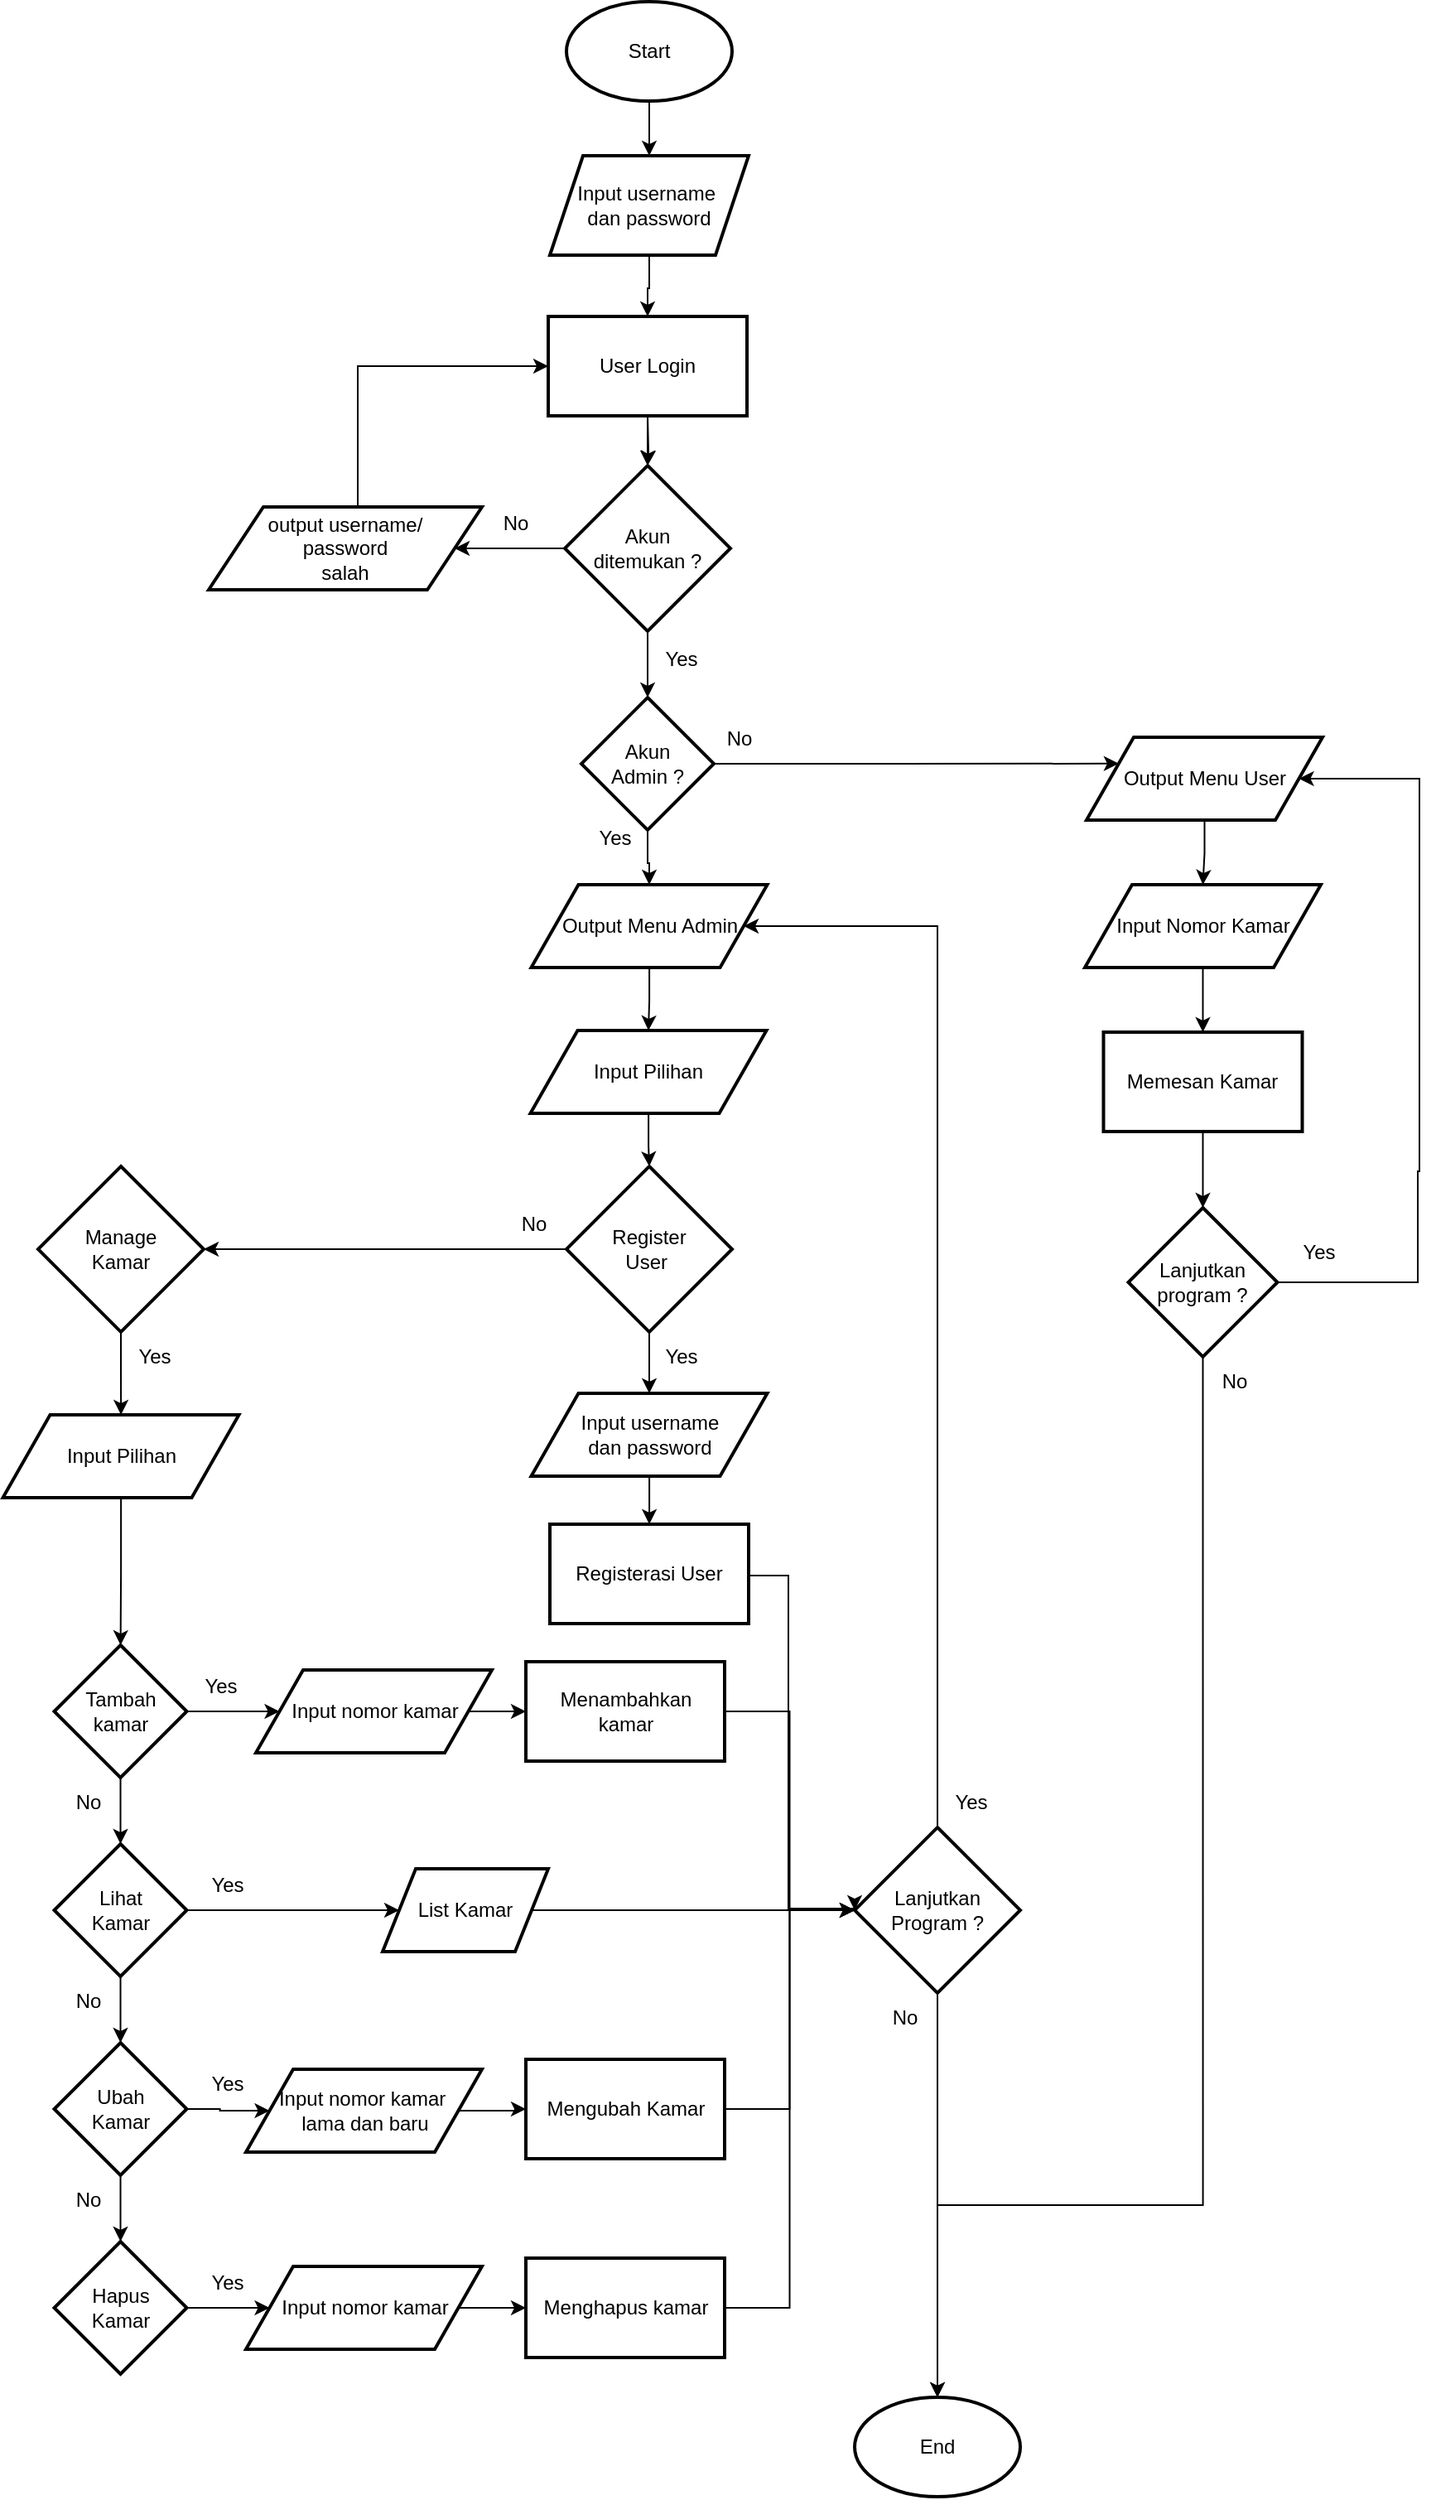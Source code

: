 <mxfile version="24.7.17">
  <diagram name="Page-1" id="f5_gavlyWGWcPMPK72Mo">
    <mxGraphModel dx="1042" dy="1631" grid="1" gridSize="10" guides="1" tooltips="1" connect="1" arrows="1" fold="1" page="1" pageScale="1" pageWidth="850" pageHeight="1100" math="0" shadow="0">
      <root>
        <mxCell id="0" />
        <mxCell id="1" parent="0" />
        <mxCell id="Szz_0jvh1cqQydP9ENVo-8" style="edgeStyle=orthogonalEdgeStyle;rounded=0;orthogonalLoop=1;jettySize=auto;html=1;entryX=0.5;entryY=0;entryDx=0;entryDy=0;" parent="1" source="CTmQaMRfLMgIivIih5rs-1" target="Szz_0jvh1cqQydP9ENVo-7" edge="1">
          <mxGeometry relative="1" as="geometry" />
        </mxCell>
        <mxCell id="CTmQaMRfLMgIivIih5rs-1" value="Start" style="strokeWidth=2;html=1;shape=mxgraph.flowchart.start_1;whiteSpace=wrap;" parent="1" vertex="1">
          <mxGeometry x="376" y="-90" width="100" height="60" as="geometry" />
        </mxCell>
        <mxCell id="CTmQaMRfLMgIivIih5rs-3" value="End" style="strokeWidth=2;html=1;shape=mxgraph.flowchart.start_1;whiteSpace=wrap;" parent="1" vertex="1">
          <mxGeometry x="550" y="1356" width="100" height="60" as="geometry" />
        </mxCell>
        <mxCell id="CTmQaMRfLMgIivIih5rs-8" value="" style="edgeStyle=orthogonalEdgeStyle;rounded=0;orthogonalLoop=1;jettySize=auto;html=1;" parent="1" target="CTmQaMRfLMgIivIih5rs-5" edge="1">
          <mxGeometry relative="1" as="geometry">
            <mxPoint x="425" y="160" as="sourcePoint" />
          </mxGeometry>
        </mxCell>
        <mxCell id="CTmQaMRfLMgIivIih5rs-12" value="" style="edgeStyle=orthogonalEdgeStyle;rounded=0;orthogonalLoop=1;jettySize=auto;html=1;" parent="1" source="CTmQaMRfLMgIivIih5rs-5" target="CTmQaMRfLMgIivIih5rs-18" edge="1">
          <mxGeometry relative="1" as="geometry">
            <mxPoint x="305" y="240" as="targetPoint" />
          </mxGeometry>
        </mxCell>
        <mxCell id="CTmQaMRfLMgIivIih5rs-21" value="" style="edgeStyle=orthogonalEdgeStyle;rounded=0;orthogonalLoop=1;jettySize=auto;html=1;" parent="1" source="CTmQaMRfLMgIivIih5rs-5" target="CTmQaMRfLMgIivIih5rs-20" edge="1">
          <mxGeometry relative="1" as="geometry" />
        </mxCell>
        <mxCell id="CTmQaMRfLMgIivIih5rs-5" value="Akun&lt;div&gt;ditemukan ?&lt;/div&gt;" style="strokeWidth=2;html=1;shape=mxgraph.flowchart.decision;whiteSpace=wrap;" parent="1" vertex="1">
          <mxGeometry x="375" y="190" width="100" height="100" as="geometry" />
        </mxCell>
        <mxCell id="CTmQaMRfLMgIivIih5rs-15" value="" style="edgeStyle=orthogonalEdgeStyle;rounded=0;orthogonalLoop=1;jettySize=auto;html=1;" parent="1" source="CTmQaMRfLMgIivIih5rs-13" target="CTmQaMRfLMgIivIih5rs-5" edge="1">
          <mxGeometry relative="1" as="geometry" />
        </mxCell>
        <mxCell id="CTmQaMRfLMgIivIih5rs-13" value="User Login" style="whiteSpace=wrap;html=1;strokeWidth=2;" parent="1" vertex="1">
          <mxGeometry x="365" y="100" width="120" height="60" as="geometry" />
        </mxCell>
        <mxCell id="CTmQaMRfLMgIivIih5rs-17" value="No" style="text;html=1;align=center;verticalAlign=middle;resizable=0;points=[];autosize=1;strokeColor=none;fillColor=none;" parent="1" vertex="1">
          <mxGeometry x="325" y="210" width="40" height="30" as="geometry" />
        </mxCell>
        <mxCell id="CTmQaMRfLMgIivIih5rs-19" style="edgeStyle=orthogonalEdgeStyle;rounded=0;orthogonalLoop=1;jettySize=auto;html=1;entryX=0;entryY=0.5;entryDx=0;entryDy=0;" parent="1" source="CTmQaMRfLMgIivIih5rs-18" target="CTmQaMRfLMgIivIih5rs-13" edge="1">
          <mxGeometry relative="1" as="geometry">
            <Array as="points">
              <mxPoint x="250" y="130" />
            </Array>
          </mxGeometry>
        </mxCell>
        <mxCell id="CTmQaMRfLMgIivIih5rs-18" value="output username/&lt;div&gt;password&lt;div&gt;salah&lt;/div&gt;&lt;/div&gt;" style="shape=parallelogram;perimeter=parallelogramPerimeter;whiteSpace=wrap;html=1;dashed=0;shadow=0;fontStyle=0;labelBorderColor=none;labelBackgroundColor=none;strokeColor=default;strokeWidth=2;align=center;verticalAlign=middle;fontFamily=Helvetica;fontSize=12;fontColor=default;fillColor=default;" parent="1" vertex="1">
          <mxGeometry x="160" y="215" width="165" height="50" as="geometry" />
        </mxCell>
        <mxCell id="CTmQaMRfLMgIivIih5rs-23" value="" style="edgeStyle=orthogonalEdgeStyle;rounded=0;orthogonalLoop=1;jettySize=auto;html=1;entryX=0;entryY=0.25;entryDx=0;entryDy=0;" parent="1" source="CTmQaMRfLMgIivIih5rs-20" target="CTmQaMRfLMgIivIih5rs-35" edge="1">
          <mxGeometry relative="1" as="geometry">
            <mxPoint x="714" y="370" as="targetPoint" />
          </mxGeometry>
        </mxCell>
        <mxCell id="CTmQaMRfLMgIivIih5rs-117" style="edgeStyle=orthogonalEdgeStyle;rounded=0;orthogonalLoop=1;jettySize=auto;html=1;entryX=0.5;entryY=0;entryDx=0;entryDy=0;" parent="1" source="CTmQaMRfLMgIivIih5rs-20" target="CTmQaMRfLMgIivIih5rs-33" edge="1">
          <mxGeometry relative="1" as="geometry" />
        </mxCell>
        <mxCell id="CTmQaMRfLMgIivIih5rs-20" value="Akun&lt;div&gt;Admin ?&lt;/div&gt;" style="rhombus;whiteSpace=wrap;html=1;strokeWidth=2;" parent="1" vertex="1">
          <mxGeometry x="385" y="330" width="80" height="80" as="geometry" />
        </mxCell>
        <mxCell id="CTmQaMRfLMgIivIih5rs-24" value="Yes" style="text;html=1;align=center;verticalAlign=middle;resizable=0;points=[];autosize=1;strokeColor=none;fillColor=none;" parent="1" vertex="1">
          <mxGeometry x="425" y="292" width="40" height="30" as="geometry" />
        </mxCell>
        <mxCell id="CTmQaMRfLMgIivIih5rs-25" value="No" style="text;html=1;align=center;verticalAlign=middle;resizable=0;points=[];autosize=1;strokeColor=none;fillColor=none;" parent="1" vertex="1">
          <mxGeometry x="460" y="340" width="40" height="30" as="geometry" />
        </mxCell>
        <mxCell id="CTmQaMRfLMgIivIih5rs-28" value="Yes" style="text;html=1;align=center;verticalAlign=middle;resizable=0;points=[];autosize=1;strokeColor=none;fillColor=none;" parent="1" vertex="1">
          <mxGeometry x="384.75" y="400" width="40" height="30" as="geometry" />
        </mxCell>
        <mxCell id="Szz_0jvh1cqQydP9ENVo-17" style="edgeStyle=orthogonalEdgeStyle;rounded=0;orthogonalLoop=1;jettySize=auto;html=1;entryX=0.5;entryY=0;entryDx=0;entryDy=0;" parent="1" source="CTmQaMRfLMgIivIih5rs-33" target="Szz_0jvh1cqQydP9ENVo-14" edge="1">
          <mxGeometry relative="1" as="geometry" />
        </mxCell>
        <mxCell id="CTmQaMRfLMgIivIih5rs-33" value="Output Menu Admin" style="shape=parallelogram;perimeter=parallelogramPerimeter;whiteSpace=wrap;html=1;dashed=0;strokeColor=default;strokeWidth=2;align=center;verticalAlign=middle;fontFamily=Helvetica;fontSize=12;fontColor=default;fillColor=default;" parent="1" vertex="1">
          <mxGeometry x="354.75" y="443" width="142.5" height="50" as="geometry" />
        </mxCell>
        <mxCell id="Szz_0jvh1cqQydP9ENVo-21" style="edgeStyle=orthogonalEdgeStyle;rounded=0;orthogonalLoop=1;jettySize=auto;html=1;entryX=0.5;entryY=0;entryDx=0;entryDy=0;" parent="1" source="CTmQaMRfLMgIivIih5rs-35" target="Szz_0jvh1cqQydP9ENVo-20" edge="1">
          <mxGeometry relative="1" as="geometry" />
        </mxCell>
        <mxCell id="CTmQaMRfLMgIivIih5rs-35" value="Output Menu User" style="shape=parallelogram;perimeter=parallelogramPerimeter;whiteSpace=wrap;html=1;dashed=0;strokeColor=default;strokeWidth=2;align=center;verticalAlign=middle;fontFamily=Helvetica;fontSize=12;fontColor=default;fillColor=default;" parent="1" vertex="1">
          <mxGeometry x="690" y="354" width="142.5" height="50" as="geometry" />
        </mxCell>
        <mxCell id="CTmQaMRfLMgIivIih5rs-43" value="" style="edgeStyle=orthogonalEdgeStyle;rounded=0;orthogonalLoop=1;jettySize=auto;html=1;" parent="1" source="CTmQaMRfLMgIivIih5rs-38" target="CTmQaMRfLMgIivIih5rs-42" edge="1">
          <mxGeometry relative="1" as="geometry" />
        </mxCell>
        <mxCell id="Szz_0jvh1cqQydP9ENVo-24" style="edgeStyle=orthogonalEdgeStyle;rounded=0;orthogonalLoop=1;jettySize=auto;html=1;entryX=0.5;entryY=0;entryDx=0;entryDy=0;" parent="1" source="CTmQaMRfLMgIivIih5rs-38" target="Szz_0jvh1cqQydP9ENVo-23" edge="1">
          <mxGeometry relative="1" as="geometry" />
        </mxCell>
        <mxCell id="CTmQaMRfLMgIivIih5rs-38" value="Register&lt;div&gt;User&amp;nbsp;&lt;/div&gt;" style="strokeWidth=2;html=1;shape=mxgraph.flowchart.decision;whiteSpace=wrap;" parent="1" vertex="1">
          <mxGeometry x="376" y="613" width="100" height="100" as="geometry" />
        </mxCell>
        <mxCell id="CTmQaMRfLMgIivIih5rs-56" value="" style="edgeStyle=orthogonalEdgeStyle;rounded=0;orthogonalLoop=1;jettySize=auto;html=1;" parent="1" source="ys0p1O7EgWVjhq2hk7gU-1" target="CTmQaMRfLMgIivIih5rs-55" edge="1">
          <mxGeometry relative="1" as="geometry" />
        </mxCell>
        <mxCell id="CTmQaMRfLMgIivIih5rs-42" value="Manage&lt;div&gt;Kamar&lt;/div&gt;" style="strokeWidth=2;html=1;shape=mxgraph.flowchart.decision;whiteSpace=wrap;" parent="1" vertex="1">
          <mxGeometry x="57" y="613" width="100" height="100" as="geometry" />
        </mxCell>
        <mxCell id="CTmQaMRfLMgIivIih5rs-44" value="Registerasi User" style="whiteSpace=wrap;html=1;strokeWidth=2;" parent="1" vertex="1">
          <mxGeometry x="366" y="829" width="120" height="60" as="geometry" />
        </mxCell>
        <mxCell id="CTmQaMRfLMgIivIih5rs-48" value="Yes" style="text;html=1;align=center;verticalAlign=middle;resizable=0;points=[];autosize=1;strokeColor=none;fillColor=none;" parent="1" vertex="1">
          <mxGeometry x="424.75" y="713" width="40" height="30" as="geometry" />
        </mxCell>
        <mxCell id="CTmQaMRfLMgIivIih5rs-49" value="No" style="text;html=1;align=center;verticalAlign=middle;resizable=0;points=[];autosize=1;strokeColor=none;fillColor=none;" parent="1" vertex="1">
          <mxGeometry x="336" y="633" width="40" height="30" as="geometry" />
        </mxCell>
        <mxCell id="CTmQaMRfLMgIivIih5rs-101" value="" style="edgeStyle=orthogonalEdgeStyle;rounded=0;orthogonalLoop=1;jettySize=auto;html=1;" parent="1" source="CTmQaMRfLMgIivIih5rs-52" target="CTmQaMRfLMgIivIih5rs-100" edge="1">
          <mxGeometry relative="1" as="geometry" />
        </mxCell>
        <mxCell id="CTmQaMRfLMgIivIih5rs-52" value="Memesan Kamar" style="whiteSpace=wrap;html=1;dashed=0;strokeWidth=2;" parent="1" vertex="1">
          <mxGeometry x="700.25" y="532" width="120" height="60" as="geometry" />
        </mxCell>
        <mxCell id="CTmQaMRfLMgIivIih5rs-76" value="" style="edgeStyle=orthogonalEdgeStyle;rounded=0;orthogonalLoop=1;jettySize=auto;html=1;" parent="1" source="CTmQaMRfLMgIivIih5rs-55" target="CTmQaMRfLMgIivIih5rs-75" edge="1">
          <mxGeometry relative="1" as="geometry" />
        </mxCell>
        <mxCell id="Szz_0jvh1cqQydP9ENVo-30" style="edgeStyle=orthogonalEdgeStyle;rounded=0;orthogonalLoop=1;jettySize=auto;html=1;exitX=1;exitY=0.5;exitDx=0;exitDy=0;" parent="1" source="CTmQaMRfLMgIivIih5rs-55" target="Szz_0jvh1cqQydP9ENVo-28" edge="1">
          <mxGeometry relative="1" as="geometry" />
        </mxCell>
        <mxCell id="CTmQaMRfLMgIivIih5rs-55" value="Tambah&lt;br&gt;kamar" style="rhombus;whiteSpace=wrap;html=1;strokeWidth=2;" parent="1" vertex="1">
          <mxGeometry x="66.75" y="902" width="80" height="80" as="geometry" />
        </mxCell>
        <mxCell id="CTmQaMRfLMgIivIih5rs-57" value="Yes" style="text;html=1;align=center;verticalAlign=middle;resizable=0;points=[];autosize=1;strokeColor=none;fillColor=none;" parent="1" vertex="1">
          <mxGeometry x="106.75" y="713" width="40" height="30" as="geometry" />
        </mxCell>
        <mxCell id="CTmQaMRfLMgIivIih5rs-65" value="Menambahkan&lt;div&gt;kamar&lt;/div&gt;" style="whiteSpace=wrap;html=1;strokeWidth=2;" parent="1" vertex="1">
          <mxGeometry x="351.5" y="912" width="120" height="60" as="geometry" />
        </mxCell>
        <mxCell id="CTmQaMRfLMgIivIih5rs-81" style="edgeStyle=orthogonalEdgeStyle;rounded=0;orthogonalLoop=1;jettySize=auto;html=1;entryX=0;entryY=0.5;entryDx=0;entryDy=0;" parent="1" source="CTmQaMRfLMgIivIih5rs-75" target="CTmQaMRfLMgIivIih5rs-80" edge="1">
          <mxGeometry relative="1" as="geometry" />
        </mxCell>
        <mxCell id="CTmQaMRfLMgIivIih5rs-83" value="" style="edgeStyle=orthogonalEdgeStyle;rounded=0;orthogonalLoop=1;jettySize=auto;html=1;" parent="1" source="CTmQaMRfLMgIivIih5rs-75" target="CTmQaMRfLMgIivIih5rs-82" edge="1">
          <mxGeometry relative="1" as="geometry" />
        </mxCell>
        <mxCell id="CTmQaMRfLMgIivIih5rs-75" value="Lihat&lt;div&gt;Kamar&lt;/div&gt;" style="rhombus;whiteSpace=wrap;html=1;strokeWidth=2;" parent="1" vertex="1">
          <mxGeometry x="66.75" y="1022" width="80" height="80" as="geometry" />
        </mxCell>
        <mxCell id="CTmQaMRfLMgIivIih5rs-80" value="List Kamar" style="shape=parallelogram;perimeter=parallelogramPerimeter;whiteSpace=wrap;html=1;dashed=0;strokeColor=default;strokeWidth=2;align=center;verticalAlign=middle;fontFamily=Helvetica;fontSize=12;fontColor=default;fillColor=default;" parent="1" vertex="1">
          <mxGeometry x="265" y="1037" width="100" height="50" as="geometry" />
        </mxCell>
        <mxCell id="CTmQaMRfLMgIivIih5rs-85" value="" style="edgeStyle=orthogonalEdgeStyle;rounded=0;orthogonalLoop=1;jettySize=auto;html=1;" parent="1" source="CTmQaMRfLMgIivIih5rs-82" target="CTmQaMRfLMgIivIih5rs-84" edge="1">
          <mxGeometry relative="1" as="geometry" />
        </mxCell>
        <mxCell id="Szz_0jvh1cqQydP9ENVo-33" style="edgeStyle=orthogonalEdgeStyle;rounded=0;orthogonalLoop=1;jettySize=auto;html=1;exitX=1;exitY=0.5;exitDx=0;exitDy=0;entryX=0;entryY=0.5;entryDx=0;entryDy=0;" parent="1" source="CTmQaMRfLMgIivIih5rs-82" target="Szz_0jvh1cqQydP9ENVo-32" edge="1">
          <mxGeometry relative="1" as="geometry" />
        </mxCell>
        <mxCell id="CTmQaMRfLMgIivIih5rs-82" value="Ubah&lt;div&gt;Kamar&lt;/div&gt;" style="rhombus;whiteSpace=wrap;html=1;strokeWidth=2;" parent="1" vertex="1">
          <mxGeometry x="66.75" y="1142" width="80" height="80" as="geometry" />
        </mxCell>
        <mxCell id="Szz_0jvh1cqQydP9ENVo-37" style="edgeStyle=orthogonalEdgeStyle;rounded=0;orthogonalLoop=1;jettySize=auto;html=1;exitX=1;exitY=0.5;exitDx=0;exitDy=0;" parent="1" source="CTmQaMRfLMgIivIih5rs-84" target="Szz_0jvh1cqQydP9ENVo-35" edge="1">
          <mxGeometry relative="1" as="geometry" />
        </mxCell>
        <mxCell id="CTmQaMRfLMgIivIih5rs-84" value="Hapus&lt;div&gt;Kamar&lt;/div&gt;" style="rhombus;whiteSpace=wrap;html=1;strokeWidth=2;" parent="1" vertex="1">
          <mxGeometry x="66.75" y="1262" width="80" height="80" as="geometry" />
        </mxCell>
        <mxCell id="CTmQaMRfLMgIivIih5rs-86" value="Yes" style="text;html=1;align=center;verticalAlign=middle;resizable=0;points=[];autosize=1;strokeColor=none;fillColor=none;" parent="1" vertex="1">
          <mxGeometry x="147" y="912" width="40" height="30" as="geometry" />
        </mxCell>
        <mxCell id="CTmQaMRfLMgIivIih5rs-87" value="Yes" style="text;html=1;align=center;verticalAlign=middle;resizable=0;points=[];autosize=1;strokeColor=none;fillColor=none;" parent="1" vertex="1">
          <mxGeometry x="151" y="1032" width="40" height="30" as="geometry" />
        </mxCell>
        <mxCell id="CTmQaMRfLMgIivIih5rs-88" value="Mengubah Kamar" style="whiteSpace=wrap;html=1;strokeWidth=2;" parent="1" vertex="1">
          <mxGeometry x="351.5" y="1152" width="120" height="60" as="geometry" />
        </mxCell>
        <mxCell id="CTmQaMRfLMgIivIih5rs-90" value="Yes" style="text;html=1;align=center;verticalAlign=middle;resizable=0;points=[];autosize=1;strokeColor=none;fillColor=none;" parent="1" vertex="1">
          <mxGeometry x="151" y="1152" width="40" height="30" as="geometry" />
        </mxCell>
        <mxCell id="CTmQaMRfLMgIivIih5rs-91" value="Menghapus kamar" style="whiteSpace=wrap;html=1;strokeWidth=2;" parent="1" vertex="1">
          <mxGeometry x="351.5" y="1272" width="120" height="60" as="geometry" />
        </mxCell>
        <mxCell id="CTmQaMRfLMgIivIih5rs-93" value="Yes" style="text;html=1;align=center;verticalAlign=middle;resizable=0;points=[];autosize=1;strokeColor=none;fillColor=none;" parent="1" vertex="1">
          <mxGeometry x="151" y="1272" width="40" height="30" as="geometry" />
        </mxCell>
        <mxCell id="CTmQaMRfLMgIivIih5rs-94" value="No" style="text;html=1;align=center;verticalAlign=middle;resizable=0;points=[];autosize=1;strokeColor=none;fillColor=none;" parent="1" vertex="1">
          <mxGeometry x="66.75" y="982" width="40" height="30" as="geometry" />
        </mxCell>
        <mxCell id="CTmQaMRfLMgIivIih5rs-95" value="No" style="text;html=1;align=center;verticalAlign=middle;resizable=0;points=[];autosize=1;strokeColor=none;fillColor=none;" parent="1" vertex="1">
          <mxGeometry x="66.75" y="1102" width="40" height="30" as="geometry" />
        </mxCell>
        <mxCell id="CTmQaMRfLMgIivIih5rs-96" value="No" style="text;html=1;align=center;verticalAlign=middle;resizable=0;points=[];autosize=1;strokeColor=none;fillColor=none;" parent="1" vertex="1">
          <mxGeometry x="66.75" y="1222" width="40" height="30" as="geometry" />
        </mxCell>
        <mxCell id="CTmQaMRfLMgIivIih5rs-103" style="edgeStyle=orthogonalEdgeStyle;rounded=0;orthogonalLoop=1;jettySize=auto;html=1;entryX=1;entryY=0.5;entryDx=0;entryDy=0;" parent="1" source="CTmQaMRfLMgIivIih5rs-100" target="CTmQaMRfLMgIivIih5rs-35" edge="1">
          <mxGeometry relative="1" as="geometry">
            <Array as="points">
              <mxPoint x="890" y="683" />
              <mxPoint x="890" y="616" />
              <mxPoint x="891" y="379" />
            </Array>
          </mxGeometry>
        </mxCell>
        <mxCell id="CTmQaMRfLMgIivIih5rs-100" value="Lanjutkan&lt;div&gt;program ?&lt;/div&gt;" style="rhombus;whiteSpace=wrap;html=1;dashed=0;strokeWidth=2;" parent="1" vertex="1">
          <mxGeometry x="715.25" y="638" width="90" height="90" as="geometry" />
        </mxCell>
        <mxCell id="CTmQaMRfLMgIivIih5rs-104" value="Yes" style="text;html=1;align=center;verticalAlign=middle;resizable=0;points=[];autosize=1;strokeColor=none;fillColor=none;" parent="1" vertex="1">
          <mxGeometry x="810" y="650" width="40" height="30" as="geometry" />
        </mxCell>
        <mxCell id="CTmQaMRfLMgIivIih5rs-106" style="edgeStyle=orthogonalEdgeStyle;rounded=0;orthogonalLoop=1;jettySize=auto;html=1;entryX=0.5;entryY=0;entryDx=0;entryDy=0;entryPerimeter=0;exitX=0.5;exitY=1;exitDx=0;exitDy=0;" parent="1" source="CTmQaMRfLMgIivIih5rs-100" target="CTmQaMRfLMgIivIih5rs-3" edge="1">
          <mxGeometry relative="1" as="geometry">
            <Array as="points">
              <mxPoint x="760" y="1240" />
              <mxPoint x="600" y="1240" />
            </Array>
            <mxPoint x="760.25" y="781" as="sourcePoint" />
          </mxGeometry>
        </mxCell>
        <mxCell id="CTmQaMRfLMgIivIih5rs-107" value="No" style="text;html=1;align=center;verticalAlign=middle;resizable=0;points=[];autosize=1;strokeColor=none;fillColor=none;" parent="1" vertex="1">
          <mxGeometry x="759" y="728" width="40" height="30" as="geometry" />
        </mxCell>
        <mxCell id="CTmQaMRfLMgIivIih5rs-125" style="edgeStyle=orthogonalEdgeStyle;rounded=0;orthogonalLoop=1;jettySize=auto;html=1;entryX=1;entryY=0.5;entryDx=0;entryDy=0;" parent="1" source="CTmQaMRfLMgIivIih5rs-118" target="CTmQaMRfLMgIivIih5rs-33" edge="1">
          <mxGeometry relative="1" as="geometry">
            <Array as="points">
              <mxPoint x="600" y="468" />
            </Array>
          </mxGeometry>
        </mxCell>
        <mxCell id="CTmQaMRfLMgIivIih5rs-118" value="Lanjutkan&lt;div&gt;Program ?&lt;/div&gt;" style="strokeWidth=2;html=1;shape=mxgraph.flowchart.decision;whiteSpace=wrap;" parent="1" vertex="1">
          <mxGeometry x="550" y="1012" width="100" height="100" as="geometry" />
        </mxCell>
        <mxCell id="CTmQaMRfLMgIivIih5rs-119" style="edgeStyle=orthogonalEdgeStyle;rounded=0;orthogonalLoop=1;jettySize=auto;html=1;entryX=0;entryY=0.5;entryDx=0;entryDy=0;entryPerimeter=0;exitX=1;exitY=0.5;exitDx=0;exitDy=0;" parent="1" source="CTmQaMRfLMgIivIih5rs-44" target="CTmQaMRfLMgIivIih5rs-118" edge="1">
          <mxGeometry relative="1" as="geometry">
            <Array as="points">
              <mxPoint x="486" y="860" />
              <mxPoint x="510" y="860" />
              <mxPoint x="510" y="1061" />
              <mxPoint x="550" y="1061" />
            </Array>
          </mxGeometry>
        </mxCell>
        <mxCell id="CTmQaMRfLMgIivIih5rs-121" style="edgeStyle=orthogonalEdgeStyle;rounded=0;orthogonalLoop=1;jettySize=auto;html=1;entryX=0;entryY=0.5;entryDx=0;entryDy=0;entryPerimeter=0;" parent="1" source="CTmQaMRfLMgIivIih5rs-80" target="CTmQaMRfLMgIivIih5rs-118" edge="1">
          <mxGeometry relative="1" as="geometry" />
        </mxCell>
        <mxCell id="CTmQaMRfLMgIivIih5rs-122" style="edgeStyle=orthogonalEdgeStyle;rounded=0;orthogonalLoop=1;jettySize=auto;html=1;entryX=0;entryY=0.5;entryDx=0;entryDy=0;entryPerimeter=0;" parent="1" source="CTmQaMRfLMgIivIih5rs-88" target="CTmQaMRfLMgIivIih5rs-118" edge="1">
          <mxGeometry relative="1" as="geometry" />
        </mxCell>
        <mxCell id="CTmQaMRfLMgIivIih5rs-123" style="edgeStyle=orthogonalEdgeStyle;rounded=0;orthogonalLoop=1;jettySize=auto;html=1;entryX=0;entryY=0.5;entryDx=0;entryDy=0;entryPerimeter=0;fillColor=#f8cecc;strokeColor=#000000;" parent="1" source="CTmQaMRfLMgIivIih5rs-91" target="CTmQaMRfLMgIivIih5rs-118" edge="1">
          <mxGeometry relative="1" as="geometry" />
        </mxCell>
        <mxCell id="CTmQaMRfLMgIivIih5rs-124" style="edgeStyle=orthogonalEdgeStyle;rounded=0;orthogonalLoop=1;jettySize=auto;html=1;entryX=0;entryY=0.5;entryDx=0;entryDy=0;entryPerimeter=0;" parent="1" source="CTmQaMRfLMgIivIih5rs-65" target="CTmQaMRfLMgIivIih5rs-118" edge="1">
          <mxGeometry relative="1" as="geometry" />
        </mxCell>
        <mxCell id="CTmQaMRfLMgIivIih5rs-126" value="Yes" style="text;html=1;align=center;verticalAlign=middle;resizable=0;points=[];autosize=1;strokeColor=none;fillColor=none;" parent="1" vertex="1">
          <mxGeometry x="600" y="982" width="40" height="30" as="geometry" />
        </mxCell>
        <mxCell id="CTmQaMRfLMgIivIih5rs-127" style="edgeStyle=orthogonalEdgeStyle;rounded=0;orthogonalLoop=1;jettySize=auto;html=1;entryX=0.5;entryY=0;entryDx=0;entryDy=0;entryPerimeter=0;" parent="1" source="CTmQaMRfLMgIivIih5rs-118" target="CTmQaMRfLMgIivIih5rs-3" edge="1">
          <mxGeometry relative="1" as="geometry" />
        </mxCell>
        <mxCell id="CTmQaMRfLMgIivIih5rs-128" value="No" style="text;html=1;align=center;verticalAlign=middle;resizable=0;points=[];autosize=1;strokeColor=none;fillColor=none;" parent="1" vertex="1">
          <mxGeometry x="560" y="1112" width="40" height="30" as="geometry" />
        </mxCell>
        <mxCell id="Szz_0jvh1cqQydP9ENVo-9" style="edgeStyle=orthogonalEdgeStyle;rounded=0;orthogonalLoop=1;jettySize=auto;html=1;entryX=0.5;entryY=0;entryDx=0;entryDy=0;" parent="1" source="Szz_0jvh1cqQydP9ENVo-7" target="CTmQaMRfLMgIivIih5rs-13" edge="1">
          <mxGeometry relative="1" as="geometry" />
        </mxCell>
        <mxCell id="Szz_0jvh1cqQydP9ENVo-7" value="Input username&amp;nbsp;&lt;div&gt;dan password&lt;/div&gt;" style="shape=parallelogram;perimeter=parallelogramPerimeter;whiteSpace=wrap;html=1;fixedSize=1;strokeColor=default;strokeWidth=2;align=center;verticalAlign=middle;fontFamily=Helvetica;fontSize=12;fontColor=default;fillColor=default;" parent="1" vertex="1">
          <mxGeometry x="366" y="3" width="120" height="60" as="geometry" />
        </mxCell>
        <mxCell id="Szz_0jvh1cqQydP9ENVo-14" value="Input Pilihan" style="shape=parallelogram;perimeter=parallelogramPerimeter;whiteSpace=wrap;html=1;dashed=0;strokeColor=default;strokeWidth=2;align=center;verticalAlign=middle;fontFamily=Helvetica;fontSize=12;fontColor=default;fillColor=default;" parent="1" vertex="1">
          <mxGeometry x="354.25" y="531" width="142.5" height="50" as="geometry" />
        </mxCell>
        <mxCell id="Szz_0jvh1cqQydP9ENVo-18" style="edgeStyle=orthogonalEdgeStyle;rounded=0;orthogonalLoop=1;jettySize=auto;html=1;entryX=0.5;entryY=0;entryDx=0;entryDy=0;entryPerimeter=0;" parent="1" source="Szz_0jvh1cqQydP9ENVo-14" target="CTmQaMRfLMgIivIih5rs-38" edge="1">
          <mxGeometry relative="1" as="geometry" />
        </mxCell>
        <mxCell id="Szz_0jvh1cqQydP9ENVo-22" style="edgeStyle=orthogonalEdgeStyle;rounded=0;orthogonalLoop=1;jettySize=auto;html=1;entryX=0.5;entryY=0;entryDx=0;entryDy=0;" parent="1" source="Szz_0jvh1cqQydP9ENVo-20" target="CTmQaMRfLMgIivIih5rs-52" edge="1">
          <mxGeometry relative="1" as="geometry" />
        </mxCell>
        <mxCell id="Szz_0jvh1cqQydP9ENVo-20" value="Input Nomor Kamar" style="shape=parallelogram;perimeter=parallelogramPerimeter;whiteSpace=wrap;html=1;dashed=0;strokeColor=default;strokeWidth=2;align=center;verticalAlign=middle;fontFamily=Helvetica;fontSize=12;fontColor=default;fillColor=default;" parent="1" vertex="1">
          <mxGeometry x="689" y="443" width="142.5" height="50" as="geometry" />
        </mxCell>
        <mxCell id="Szz_0jvh1cqQydP9ENVo-25" style="edgeStyle=orthogonalEdgeStyle;rounded=0;orthogonalLoop=1;jettySize=auto;html=1;entryX=0.5;entryY=0;entryDx=0;entryDy=0;" parent="1" source="Szz_0jvh1cqQydP9ENVo-23" target="CTmQaMRfLMgIivIih5rs-44" edge="1">
          <mxGeometry relative="1" as="geometry" />
        </mxCell>
        <mxCell id="Szz_0jvh1cqQydP9ENVo-23" value="Input username&lt;div&gt;dan password&lt;/div&gt;" style="shape=parallelogram;perimeter=parallelogramPerimeter;whiteSpace=wrap;html=1;dashed=0;strokeColor=default;strokeWidth=2;align=center;verticalAlign=middle;fontFamily=Helvetica;fontSize=12;fontColor=default;fillColor=default;" parent="1" vertex="1">
          <mxGeometry x="354.75" y="750" width="142.5" height="50" as="geometry" />
        </mxCell>
        <mxCell id="Szz_0jvh1cqQydP9ENVo-31" style="edgeStyle=orthogonalEdgeStyle;rounded=0;orthogonalLoop=1;jettySize=auto;html=1;exitX=1;exitY=0.5;exitDx=0;exitDy=0;entryX=0;entryY=0.5;entryDx=0;entryDy=0;" parent="1" source="Szz_0jvh1cqQydP9ENVo-28" target="CTmQaMRfLMgIivIih5rs-65" edge="1">
          <mxGeometry relative="1" as="geometry" />
        </mxCell>
        <mxCell id="Szz_0jvh1cqQydP9ENVo-28" value="Input nomor kamar" style="shape=parallelogram;perimeter=parallelogramPerimeter;whiteSpace=wrap;html=1;dashed=0;strokeColor=default;strokeWidth=2;align=center;verticalAlign=middle;fontFamily=Helvetica;fontSize=12;fontColor=default;fillColor=default;" parent="1" vertex="1">
          <mxGeometry x="188.5" y="917" width="142.5" height="50" as="geometry" />
        </mxCell>
        <mxCell id="Szz_0jvh1cqQydP9ENVo-34" style="edgeStyle=orthogonalEdgeStyle;rounded=0;orthogonalLoop=1;jettySize=auto;html=1;exitX=1;exitY=0.5;exitDx=0;exitDy=0;entryX=0;entryY=0.5;entryDx=0;entryDy=0;" parent="1" source="Szz_0jvh1cqQydP9ENVo-32" target="CTmQaMRfLMgIivIih5rs-88" edge="1">
          <mxGeometry relative="1" as="geometry" />
        </mxCell>
        <mxCell id="Szz_0jvh1cqQydP9ENVo-32" value="Input nomor kamar&amp;nbsp;&lt;div&gt;lama dan baru&lt;/div&gt;" style="shape=parallelogram;perimeter=parallelogramPerimeter;whiteSpace=wrap;html=1;dashed=0;strokeColor=default;strokeWidth=2;align=center;verticalAlign=middle;fontFamily=Helvetica;fontSize=12;fontColor=default;fillColor=default;" parent="1" vertex="1">
          <mxGeometry x="182.5" y="1158" width="142.5" height="50" as="geometry" />
        </mxCell>
        <mxCell id="Szz_0jvh1cqQydP9ENVo-38" style="edgeStyle=orthogonalEdgeStyle;rounded=0;orthogonalLoop=1;jettySize=auto;html=1;exitX=1;exitY=0.5;exitDx=0;exitDy=0;" parent="1" source="Szz_0jvh1cqQydP9ENVo-35" target="CTmQaMRfLMgIivIih5rs-91" edge="1">
          <mxGeometry relative="1" as="geometry" />
        </mxCell>
        <mxCell id="Szz_0jvh1cqQydP9ENVo-35" value="Input nomor kamar" style="shape=parallelogram;perimeter=parallelogramPerimeter;whiteSpace=wrap;html=1;dashed=0;strokeColor=default;strokeWidth=2;align=center;verticalAlign=middle;fontFamily=Helvetica;fontSize=12;fontColor=default;fillColor=default;" parent="1" vertex="1">
          <mxGeometry x="182.5" y="1277" width="142.5" height="50" as="geometry" />
        </mxCell>
        <mxCell id="ys0p1O7EgWVjhq2hk7gU-2" value="" style="edgeStyle=orthogonalEdgeStyle;rounded=0;orthogonalLoop=1;jettySize=auto;html=1;" edge="1" parent="1" source="CTmQaMRfLMgIivIih5rs-42" target="ys0p1O7EgWVjhq2hk7gU-1">
          <mxGeometry relative="1" as="geometry">
            <mxPoint x="107" y="713" as="sourcePoint" />
            <mxPoint x="107" y="902" as="targetPoint" />
          </mxGeometry>
        </mxCell>
        <mxCell id="ys0p1O7EgWVjhq2hk7gU-1" value="Input Pilihan" style="shape=parallelogram;perimeter=parallelogramPerimeter;whiteSpace=wrap;html=1;dashed=0;strokeColor=default;strokeWidth=2;align=center;verticalAlign=middle;fontFamily=Helvetica;fontSize=12;fontColor=default;fillColor=default;" vertex="1" parent="1">
          <mxGeometry x="35.75" y="763" width="142.5" height="50" as="geometry" />
        </mxCell>
      </root>
    </mxGraphModel>
  </diagram>
</mxfile>
